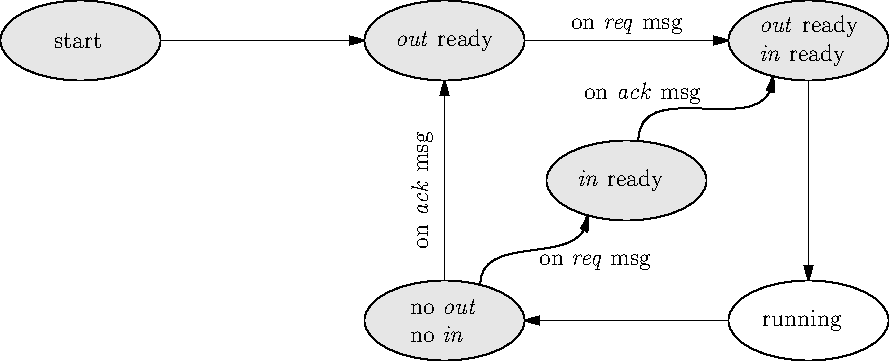 size(20cm, 0);
unitsize(20, 0);
defaultpen(fontsize(12pt));

real shiftSizeUnit = 7;

picture fillEllipse(path pthEllipse, string s="", real pagewidth = 50pt, pen p=white)
{
    picture pic;
    pair ptCenter = midpoint(point(pthEllipse,0)--point(pthEllipse,2));
    label(ptCenter, minipage(s, pagewidth));
    filldraw(pic, pthEllipse, p);
    return pic;
}

path genEllipse(pair pos=(0,0), real a=2, real b = 1)
{
    return ellipse(pos, a, b);
}

picture drawCurveDonw2Up(string s, pair ptDown, pair ptUp, pair dir=NW)
{
    picture pic;
    path mypath = ptDown{up}..{up}ptUp;
    draw(pic, mypath, Arrow);
    label(midpoint(mypath), s, dir);
    return pic;
}

real xshift = 1.3shiftSizeUnit;
real yshift = -shiftSizeUnit;
pair ptOutRready = (xshift, 0);
pair ptOutInReady = (2xshift, 0);
pair ptNoOutIn = (xshift, yshift);
pair ptRunning = (2xshift, yshift);
pair ptInReady = midpoint(ptOutRready--ptOutInReady--ptNoOutIn--ptRunning);

path nodeStart = genEllipse();
path nodeOutReady = shift(ptOutRready)*genEllipse();
path nodeOutInReady = shift(ptOutInReady)*genEllipse();
path nodeNoOutIn = shift(ptNoOutIn)*genEllipse();
path nodeRunning = shift(ptRunning)*genEllipse();
path nodeInReady = shift(ptInReady)*genEllipse();

dot();

pair ptNoOutInRightUp = intersectionpoint(nodeNoOutIn, ptNoOutIn--(ptNoOutIn+(5,5)));
pair ptInReadyLeftDwon = intersectionpoint(nodeInReady, ptInReady--(ptNoOutIn+(-5,-5)));
pair ptInReadyRightUp = intersectionpoint(nodeInReady, ptInReady--(ptNoOutIn+(5,5)));
pair ptOutInReadyLeftDwon = intersectionpoint(nodeOutInReady, ptOutInReady--(ptOutInReady+(-5,-5)));

picture startPic = fillEllipse(nodeStart, "\quad start", lightgray);
add(startPic);

picture outReadyPic = fillEllipse(nodeOutReady, "\emph{out} ready", lightgray);
add(outReadyPic);

picture outInReadyPic = fillEllipse(nodeOutInReady, "\emph{out} ready \emph{in} ready", lightgray);
add(outInReadyPic);

picture noOutInPic = fillEllipse(nodeNoOutIn, "no \emph{out}\\ no \emph{in}", 35pt, lightgray);
add(noOutInPic);

picture runningPic = fillEllipse(nodeRunning, "\quad running", 70pt);
add(runningPic);

picture inReadyPic = fillEllipse(nodeInReady, "\emph{in} ready", lightgray);
add(inReadyPic);

picture curvePic0 = drawCurveDonw2Up("on \emph{req} msg", ptNoOutInRightUp, ptInReadyLeftDwon, SE);
add(curvePic0);
picture curvePic1 = drawCurveDonw2Up("on \emph{ack} msg", ptInReadyRightUp, ptOutInReadyLeftDwon);
add(curvePic1);

path start2outReady = point(startPic, E)--point(outReadyPic, W);
draw(start2outReady, Arrow);

path outReady2OutInReady = point(outReadyPic, E)--point(outInReadyPic, W);
draw(outReady2OutInReady, Arrow);
label("on \emph{req} msg", midpoint(outReady2OutInReady), up);

path outInReady2Running = point(outInReadyPic, S)--point(runningPic, N);
draw(outInReady2Running, Arrow);

path running2NoOutIn = point(runningPic, W)--point(noOutInPic, E);
draw(running2NoOutIn, Arrow);

path noOutIn2Ready = point(noOutInPic, N)--point(outReadyPic, S);
draw(noOutIn2Ready, Arrow);


picture labelpic;
size(labelpic, 0.2cm, 0);
pair labelPos = midpoint(point(outReadyPic, S)--point(noOutInPic, N));
label(labelpic, "on \emph{ack} msg", labelPos, left);
labelpic = shift(0.72shiftSizeUnit, -1.6shiftSizeUnit)*rotate(90)*labelpic;
add(labelpic);

